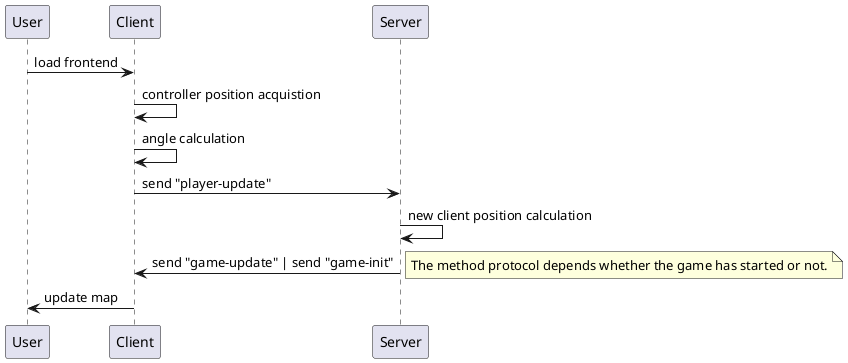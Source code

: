 @startuml movement_sequence_diagram

User -> Client: load frontend
Client -> Client: controller position acquistion
Client -> Client: angle calculation
Client -> Server: send "player-update"
Server -> Server: new client position calculation
Server -> Client: send "game-update" | send "game-init"
note right
    The method protocol depends whether the game has started or not.
end note
Client -> User: update map

@enduml
